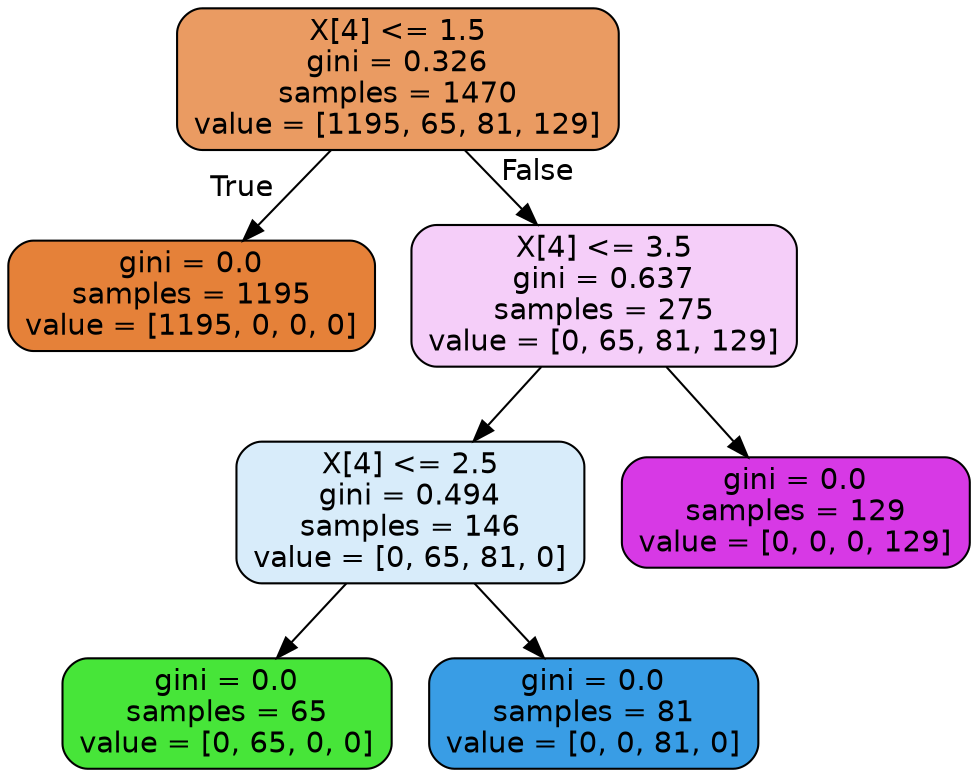 digraph Tree {
node [shape=box, style="filled, rounded", color="black", fontname=helvetica] ;
edge [fontname=helvetica] ;
0 [label="X[4] <= 1.5\ngini = 0.326\nsamples = 1470\nvalue = [1195, 65, 81, 129]", fillcolor="#ea9b62"] ;
1 [label="gini = 0.0\nsamples = 1195\nvalue = [1195, 0, 0, 0]", fillcolor="#e58139"] ;
0 -> 1 [labeldistance=2.5, labelangle=45, headlabel="True"] ;
2 [label="X[4] <= 3.5\ngini = 0.637\nsamples = 275\nvalue = [0, 65, 81, 129]", fillcolor="#f5cef9"] ;
0 -> 2 [labeldistance=2.5, labelangle=-45, headlabel="False"] ;
3 [label="X[4] <= 2.5\ngini = 0.494\nsamples = 146\nvalue = [0, 65, 81, 0]", fillcolor="#d8ecfa"] ;
2 -> 3 ;
4 [label="gini = 0.0\nsamples = 65\nvalue = [0, 65, 0, 0]", fillcolor="#47e539"] ;
3 -> 4 ;
5 [label="gini = 0.0\nsamples = 81\nvalue = [0, 0, 81, 0]", fillcolor="#399de5"] ;
3 -> 5 ;
6 [label="gini = 0.0\nsamples = 129\nvalue = [0, 0, 0, 129]", fillcolor="#d739e5"] ;
2 -> 6 ;
}
